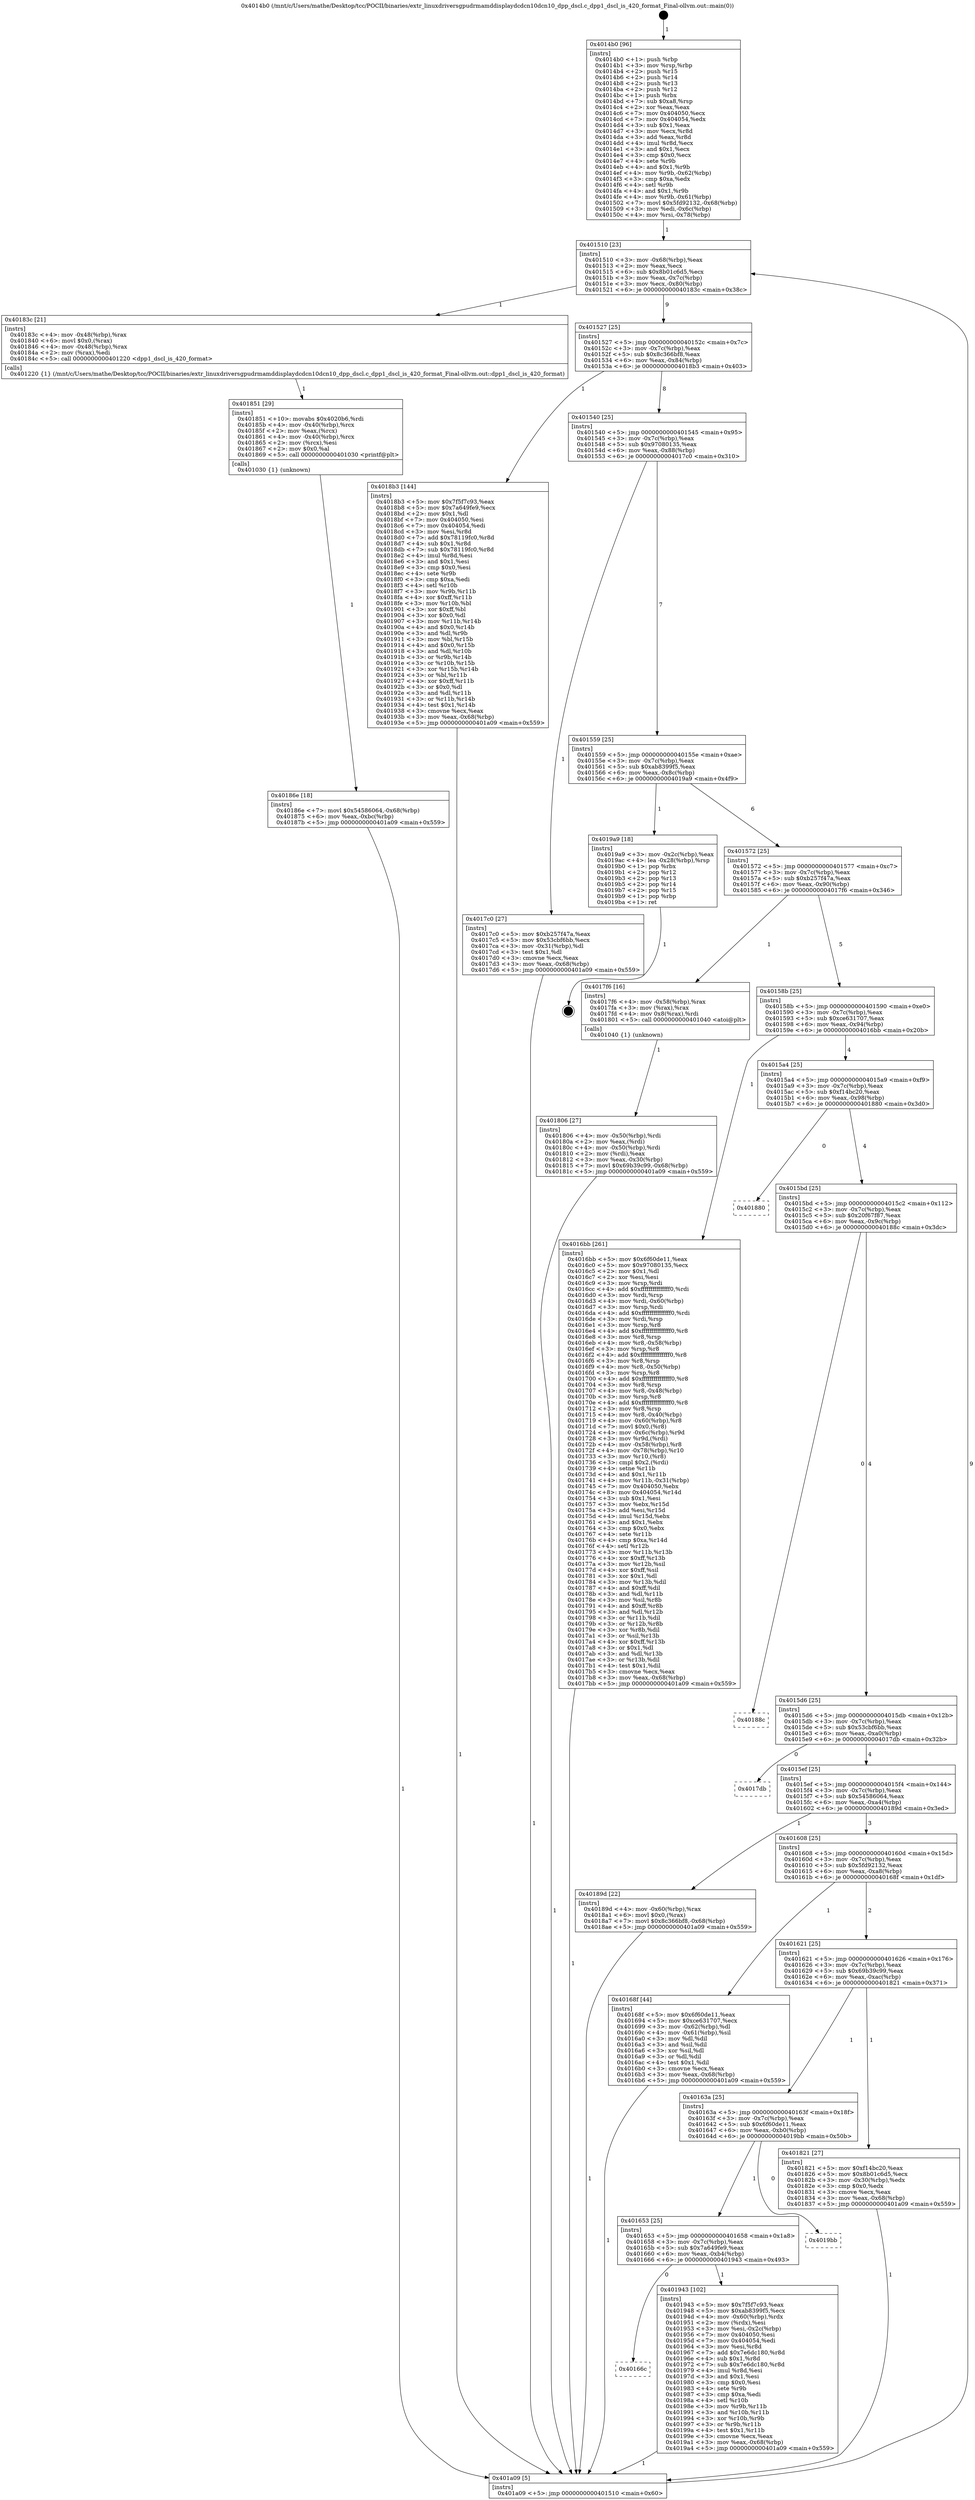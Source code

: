 digraph "0x4014b0" {
  label = "0x4014b0 (/mnt/c/Users/mathe/Desktop/tcc/POCII/binaries/extr_linuxdriversgpudrmamddisplaydcdcn10dcn10_dpp_dscl.c_dpp1_dscl_is_420_format_Final-ollvm.out::main(0))"
  labelloc = "t"
  node[shape=record]

  Entry [label="",width=0.3,height=0.3,shape=circle,fillcolor=black,style=filled]
  "0x401510" [label="{
     0x401510 [23]\l
     | [instrs]\l
     &nbsp;&nbsp;0x401510 \<+3\>: mov -0x68(%rbp),%eax\l
     &nbsp;&nbsp;0x401513 \<+2\>: mov %eax,%ecx\l
     &nbsp;&nbsp;0x401515 \<+6\>: sub $0x8b01c6d5,%ecx\l
     &nbsp;&nbsp;0x40151b \<+3\>: mov %eax,-0x7c(%rbp)\l
     &nbsp;&nbsp;0x40151e \<+3\>: mov %ecx,-0x80(%rbp)\l
     &nbsp;&nbsp;0x401521 \<+6\>: je 000000000040183c \<main+0x38c\>\l
  }"]
  "0x40183c" [label="{
     0x40183c [21]\l
     | [instrs]\l
     &nbsp;&nbsp;0x40183c \<+4\>: mov -0x48(%rbp),%rax\l
     &nbsp;&nbsp;0x401840 \<+6\>: movl $0x0,(%rax)\l
     &nbsp;&nbsp;0x401846 \<+4\>: mov -0x48(%rbp),%rax\l
     &nbsp;&nbsp;0x40184a \<+2\>: mov (%rax),%edi\l
     &nbsp;&nbsp;0x40184c \<+5\>: call 0000000000401220 \<dpp1_dscl_is_420_format\>\l
     | [calls]\l
     &nbsp;&nbsp;0x401220 \{1\} (/mnt/c/Users/mathe/Desktop/tcc/POCII/binaries/extr_linuxdriversgpudrmamddisplaydcdcn10dcn10_dpp_dscl.c_dpp1_dscl_is_420_format_Final-ollvm.out::dpp1_dscl_is_420_format)\l
  }"]
  "0x401527" [label="{
     0x401527 [25]\l
     | [instrs]\l
     &nbsp;&nbsp;0x401527 \<+5\>: jmp 000000000040152c \<main+0x7c\>\l
     &nbsp;&nbsp;0x40152c \<+3\>: mov -0x7c(%rbp),%eax\l
     &nbsp;&nbsp;0x40152f \<+5\>: sub $0x8c366bf8,%eax\l
     &nbsp;&nbsp;0x401534 \<+6\>: mov %eax,-0x84(%rbp)\l
     &nbsp;&nbsp;0x40153a \<+6\>: je 00000000004018b3 \<main+0x403\>\l
  }"]
  Exit [label="",width=0.3,height=0.3,shape=circle,fillcolor=black,style=filled,peripheries=2]
  "0x4018b3" [label="{
     0x4018b3 [144]\l
     | [instrs]\l
     &nbsp;&nbsp;0x4018b3 \<+5\>: mov $0x7f5f7c93,%eax\l
     &nbsp;&nbsp;0x4018b8 \<+5\>: mov $0x7a649fe9,%ecx\l
     &nbsp;&nbsp;0x4018bd \<+2\>: mov $0x1,%dl\l
     &nbsp;&nbsp;0x4018bf \<+7\>: mov 0x404050,%esi\l
     &nbsp;&nbsp;0x4018c6 \<+7\>: mov 0x404054,%edi\l
     &nbsp;&nbsp;0x4018cd \<+3\>: mov %esi,%r8d\l
     &nbsp;&nbsp;0x4018d0 \<+7\>: add $0x78119fc0,%r8d\l
     &nbsp;&nbsp;0x4018d7 \<+4\>: sub $0x1,%r8d\l
     &nbsp;&nbsp;0x4018db \<+7\>: sub $0x78119fc0,%r8d\l
     &nbsp;&nbsp;0x4018e2 \<+4\>: imul %r8d,%esi\l
     &nbsp;&nbsp;0x4018e6 \<+3\>: and $0x1,%esi\l
     &nbsp;&nbsp;0x4018e9 \<+3\>: cmp $0x0,%esi\l
     &nbsp;&nbsp;0x4018ec \<+4\>: sete %r9b\l
     &nbsp;&nbsp;0x4018f0 \<+3\>: cmp $0xa,%edi\l
     &nbsp;&nbsp;0x4018f3 \<+4\>: setl %r10b\l
     &nbsp;&nbsp;0x4018f7 \<+3\>: mov %r9b,%r11b\l
     &nbsp;&nbsp;0x4018fa \<+4\>: xor $0xff,%r11b\l
     &nbsp;&nbsp;0x4018fe \<+3\>: mov %r10b,%bl\l
     &nbsp;&nbsp;0x401901 \<+3\>: xor $0xff,%bl\l
     &nbsp;&nbsp;0x401904 \<+3\>: xor $0x0,%dl\l
     &nbsp;&nbsp;0x401907 \<+3\>: mov %r11b,%r14b\l
     &nbsp;&nbsp;0x40190a \<+4\>: and $0x0,%r14b\l
     &nbsp;&nbsp;0x40190e \<+3\>: and %dl,%r9b\l
     &nbsp;&nbsp;0x401911 \<+3\>: mov %bl,%r15b\l
     &nbsp;&nbsp;0x401914 \<+4\>: and $0x0,%r15b\l
     &nbsp;&nbsp;0x401918 \<+3\>: and %dl,%r10b\l
     &nbsp;&nbsp;0x40191b \<+3\>: or %r9b,%r14b\l
     &nbsp;&nbsp;0x40191e \<+3\>: or %r10b,%r15b\l
     &nbsp;&nbsp;0x401921 \<+3\>: xor %r15b,%r14b\l
     &nbsp;&nbsp;0x401924 \<+3\>: or %bl,%r11b\l
     &nbsp;&nbsp;0x401927 \<+4\>: xor $0xff,%r11b\l
     &nbsp;&nbsp;0x40192b \<+3\>: or $0x0,%dl\l
     &nbsp;&nbsp;0x40192e \<+3\>: and %dl,%r11b\l
     &nbsp;&nbsp;0x401931 \<+3\>: or %r11b,%r14b\l
     &nbsp;&nbsp;0x401934 \<+4\>: test $0x1,%r14b\l
     &nbsp;&nbsp;0x401938 \<+3\>: cmovne %ecx,%eax\l
     &nbsp;&nbsp;0x40193b \<+3\>: mov %eax,-0x68(%rbp)\l
     &nbsp;&nbsp;0x40193e \<+5\>: jmp 0000000000401a09 \<main+0x559\>\l
  }"]
  "0x401540" [label="{
     0x401540 [25]\l
     | [instrs]\l
     &nbsp;&nbsp;0x401540 \<+5\>: jmp 0000000000401545 \<main+0x95\>\l
     &nbsp;&nbsp;0x401545 \<+3\>: mov -0x7c(%rbp),%eax\l
     &nbsp;&nbsp;0x401548 \<+5\>: sub $0x97080135,%eax\l
     &nbsp;&nbsp;0x40154d \<+6\>: mov %eax,-0x88(%rbp)\l
     &nbsp;&nbsp;0x401553 \<+6\>: je 00000000004017c0 \<main+0x310\>\l
  }"]
  "0x40166c" [label="{
     0x40166c\l
  }", style=dashed]
  "0x4017c0" [label="{
     0x4017c0 [27]\l
     | [instrs]\l
     &nbsp;&nbsp;0x4017c0 \<+5\>: mov $0xb257f47a,%eax\l
     &nbsp;&nbsp;0x4017c5 \<+5\>: mov $0x53cbf6bb,%ecx\l
     &nbsp;&nbsp;0x4017ca \<+3\>: mov -0x31(%rbp),%dl\l
     &nbsp;&nbsp;0x4017cd \<+3\>: test $0x1,%dl\l
     &nbsp;&nbsp;0x4017d0 \<+3\>: cmovne %ecx,%eax\l
     &nbsp;&nbsp;0x4017d3 \<+3\>: mov %eax,-0x68(%rbp)\l
     &nbsp;&nbsp;0x4017d6 \<+5\>: jmp 0000000000401a09 \<main+0x559\>\l
  }"]
  "0x401559" [label="{
     0x401559 [25]\l
     | [instrs]\l
     &nbsp;&nbsp;0x401559 \<+5\>: jmp 000000000040155e \<main+0xae\>\l
     &nbsp;&nbsp;0x40155e \<+3\>: mov -0x7c(%rbp),%eax\l
     &nbsp;&nbsp;0x401561 \<+5\>: sub $0xab8399f5,%eax\l
     &nbsp;&nbsp;0x401566 \<+6\>: mov %eax,-0x8c(%rbp)\l
     &nbsp;&nbsp;0x40156c \<+6\>: je 00000000004019a9 \<main+0x4f9\>\l
  }"]
  "0x401943" [label="{
     0x401943 [102]\l
     | [instrs]\l
     &nbsp;&nbsp;0x401943 \<+5\>: mov $0x7f5f7c93,%eax\l
     &nbsp;&nbsp;0x401948 \<+5\>: mov $0xab8399f5,%ecx\l
     &nbsp;&nbsp;0x40194d \<+4\>: mov -0x60(%rbp),%rdx\l
     &nbsp;&nbsp;0x401951 \<+2\>: mov (%rdx),%esi\l
     &nbsp;&nbsp;0x401953 \<+3\>: mov %esi,-0x2c(%rbp)\l
     &nbsp;&nbsp;0x401956 \<+7\>: mov 0x404050,%esi\l
     &nbsp;&nbsp;0x40195d \<+7\>: mov 0x404054,%edi\l
     &nbsp;&nbsp;0x401964 \<+3\>: mov %esi,%r8d\l
     &nbsp;&nbsp;0x401967 \<+7\>: add $0x7e6dc180,%r8d\l
     &nbsp;&nbsp;0x40196e \<+4\>: sub $0x1,%r8d\l
     &nbsp;&nbsp;0x401972 \<+7\>: sub $0x7e6dc180,%r8d\l
     &nbsp;&nbsp;0x401979 \<+4\>: imul %r8d,%esi\l
     &nbsp;&nbsp;0x40197d \<+3\>: and $0x1,%esi\l
     &nbsp;&nbsp;0x401980 \<+3\>: cmp $0x0,%esi\l
     &nbsp;&nbsp;0x401983 \<+4\>: sete %r9b\l
     &nbsp;&nbsp;0x401987 \<+3\>: cmp $0xa,%edi\l
     &nbsp;&nbsp;0x40198a \<+4\>: setl %r10b\l
     &nbsp;&nbsp;0x40198e \<+3\>: mov %r9b,%r11b\l
     &nbsp;&nbsp;0x401991 \<+3\>: and %r10b,%r11b\l
     &nbsp;&nbsp;0x401994 \<+3\>: xor %r10b,%r9b\l
     &nbsp;&nbsp;0x401997 \<+3\>: or %r9b,%r11b\l
     &nbsp;&nbsp;0x40199a \<+4\>: test $0x1,%r11b\l
     &nbsp;&nbsp;0x40199e \<+3\>: cmovne %ecx,%eax\l
     &nbsp;&nbsp;0x4019a1 \<+3\>: mov %eax,-0x68(%rbp)\l
     &nbsp;&nbsp;0x4019a4 \<+5\>: jmp 0000000000401a09 \<main+0x559\>\l
  }"]
  "0x4019a9" [label="{
     0x4019a9 [18]\l
     | [instrs]\l
     &nbsp;&nbsp;0x4019a9 \<+3\>: mov -0x2c(%rbp),%eax\l
     &nbsp;&nbsp;0x4019ac \<+4\>: lea -0x28(%rbp),%rsp\l
     &nbsp;&nbsp;0x4019b0 \<+1\>: pop %rbx\l
     &nbsp;&nbsp;0x4019b1 \<+2\>: pop %r12\l
     &nbsp;&nbsp;0x4019b3 \<+2\>: pop %r13\l
     &nbsp;&nbsp;0x4019b5 \<+2\>: pop %r14\l
     &nbsp;&nbsp;0x4019b7 \<+2\>: pop %r15\l
     &nbsp;&nbsp;0x4019b9 \<+1\>: pop %rbp\l
     &nbsp;&nbsp;0x4019ba \<+1\>: ret\l
  }"]
  "0x401572" [label="{
     0x401572 [25]\l
     | [instrs]\l
     &nbsp;&nbsp;0x401572 \<+5\>: jmp 0000000000401577 \<main+0xc7\>\l
     &nbsp;&nbsp;0x401577 \<+3\>: mov -0x7c(%rbp),%eax\l
     &nbsp;&nbsp;0x40157a \<+5\>: sub $0xb257f47a,%eax\l
     &nbsp;&nbsp;0x40157f \<+6\>: mov %eax,-0x90(%rbp)\l
     &nbsp;&nbsp;0x401585 \<+6\>: je 00000000004017f6 \<main+0x346\>\l
  }"]
  "0x401653" [label="{
     0x401653 [25]\l
     | [instrs]\l
     &nbsp;&nbsp;0x401653 \<+5\>: jmp 0000000000401658 \<main+0x1a8\>\l
     &nbsp;&nbsp;0x401658 \<+3\>: mov -0x7c(%rbp),%eax\l
     &nbsp;&nbsp;0x40165b \<+5\>: sub $0x7a649fe9,%eax\l
     &nbsp;&nbsp;0x401660 \<+6\>: mov %eax,-0xb4(%rbp)\l
     &nbsp;&nbsp;0x401666 \<+6\>: je 0000000000401943 \<main+0x493\>\l
  }"]
  "0x4017f6" [label="{
     0x4017f6 [16]\l
     | [instrs]\l
     &nbsp;&nbsp;0x4017f6 \<+4\>: mov -0x58(%rbp),%rax\l
     &nbsp;&nbsp;0x4017fa \<+3\>: mov (%rax),%rax\l
     &nbsp;&nbsp;0x4017fd \<+4\>: mov 0x8(%rax),%rdi\l
     &nbsp;&nbsp;0x401801 \<+5\>: call 0000000000401040 \<atoi@plt\>\l
     | [calls]\l
     &nbsp;&nbsp;0x401040 \{1\} (unknown)\l
  }"]
  "0x40158b" [label="{
     0x40158b [25]\l
     | [instrs]\l
     &nbsp;&nbsp;0x40158b \<+5\>: jmp 0000000000401590 \<main+0xe0\>\l
     &nbsp;&nbsp;0x401590 \<+3\>: mov -0x7c(%rbp),%eax\l
     &nbsp;&nbsp;0x401593 \<+5\>: sub $0xce631707,%eax\l
     &nbsp;&nbsp;0x401598 \<+6\>: mov %eax,-0x94(%rbp)\l
     &nbsp;&nbsp;0x40159e \<+6\>: je 00000000004016bb \<main+0x20b\>\l
  }"]
  "0x4019bb" [label="{
     0x4019bb\l
  }", style=dashed]
  "0x4016bb" [label="{
     0x4016bb [261]\l
     | [instrs]\l
     &nbsp;&nbsp;0x4016bb \<+5\>: mov $0x6f60de11,%eax\l
     &nbsp;&nbsp;0x4016c0 \<+5\>: mov $0x97080135,%ecx\l
     &nbsp;&nbsp;0x4016c5 \<+2\>: mov $0x1,%dl\l
     &nbsp;&nbsp;0x4016c7 \<+2\>: xor %esi,%esi\l
     &nbsp;&nbsp;0x4016c9 \<+3\>: mov %rsp,%rdi\l
     &nbsp;&nbsp;0x4016cc \<+4\>: add $0xfffffffffffffff0,%rdi\l
     &nbsp;&nbsp;0x4016d0 \<+3\>: mov %rdi,%rsp\l
     &nbsp;&nbsp;0x4016d3 \<+4\>: mov %rdi,-0x60(%rbp)\l
     &nbsp;&nbsp;0x4016d7 \<+3\>: mov %rsp,%rdi\l
     &nbsp;&nbsp;0x4016da \<+4\>: add $0xfffffffffffffff0,%rdi\l
     &nbsp;&nbsp;0x4016de \<+3\>: mov %rdi,%rsp\l
     &nbsp;&nbsp;0x4016e1 \<+3\>: mov %rsp,%r8\l
     &nbsp;&nbsp;0x4016e4 \<+4\>: add $0xfffffffffffffff0,%r8\l
     &nbsp;&nbsp;0x4016e8 \<+3\>: mov %r8,%rsp\l
     &nbsp;&nbsp;0x4016eb \<+4\>: mov %r8,-0x58(%rbp)\l
     &nbsp;&nbsp;0x4016ef \<+3\>: mov %rsp,%r8\l
     &nbsp;&nbsp;0x4016f2 \<+4\>: add $0xfffffffffffffff0,%r8\l
     &nbsp;&nbsp;0x4016f6 \<+3\>: mov %r8,%rsp\l
     &nbsp;&nbsp;0x4016f9 \<+4\>: mov %r8,-0x50(%rbp)\l
     &nbsp;&nbsp;0x4016fd \<+3\>: mov %rsp,%r8\l
     &nbsp;&nbsp;0x401700 \<+4\>: add $0xfffffffffffffff0,%r8\l
     &nbsp;&nbsp;0x401704 \<+3\>: mov %r8,%rsp\l
     &nbsp;&nbsp;0x401707 \<+4\>: mov %r8,-0x48(%rbp)\l
     &nbsp;&nbsp;0x40170b \<+3\>: mov %rsp,%r8\l
     &nbsp;&nbsp;0x40170e \<+4\>: add $0xfffffffffffffff0,%r8\l
     &nbsp;&nbsp;0x401712 \<+3\>: mov %r8,%rsp\l
     &nbsp;&nbsp;0x401715 \<+4\>: mov %r8,-0x40(%rbp)\l
     &nbsp;&nbsp;0x401719 \<+4\>: mov -0x60(%rbp),%r8\l
     &nbsp;&nbsp;0x40171d \<+7\>: movl $0x0,(%r8)\l
     &nbsp;&nbsp;0x401724 \<+4\>: mov -0x6c(%rbp),%r9d\l
     &nbsp;&nbsp;0x401728 \<+3\>: mov %r9d,(%rdi)\l
     &nbsp;&nbsp;0x40172b \<+4\>: mov -0x58(%rbp),%r8\l
     &nbsp;&nbsp;0x40172f \<+4\>: mov -0x78(%rbp),%r10\l
     &nbsp;&nbsp;0x401733 \<+3\>: mov %r10,(%r8)\l
     &nbsp;&nbsp;0x401736 \<+3\>: cmpl $0x2,(%rdi)\l
     &nbsp;&nbsp;0x401739 \<+4\>: setne %r11b\l
     &nbsp;&nbsp;0x40173d \<+4\>: and $0x1,%r11b\l
     &nbsp;&nbsp;0x401741 \<+4\>: mov %r11b,-0x31(%rbp)\l
     &nbsp;&nbsp;0x401745 \<+7\>: mov 0x404050,%ebx\l
     &nbsp;&nbsp;0x40174c \<+8\>: mov 0x404054,%r14d\l
     &nbsp;&nbsp;0x401754 \<+3\>: sub $0x1,%esi\l
     &nbsp;&nbsp;0x401757 \<+3\>: mov %ebx,%r15d\l
     &nbsp;&nbsp;0x40175a \<+3\>: add %esi,%r15d\l
     &nbsp;&nbsp;0x40175d \<+4\>: imul %r15d,%ebx\l
     &nbsp;&nbsp;0x401761 \<+3\>: and $0x1,%ebx\l
     &nbsp;&nbsp;0x401764 \<+3\>: cmp $0x0,%ebx\l
     &nbsp;&nbsp;0x401767 \<+4\>: sete %r11b\l
     &nbsp;&nbsp;0x40176b \<+4\>: cmp $0xa,%r14d\l
     &nbsp;&nbsp;0x40176f \<+4\>: setl %r12b\l
     &nbsp;&nbsp;0x401773 \<+3\>: mov %r11b,%r13b\l
     &nbsp;&nbsp;0x401776 \<+4\>: xor $0xff,%r13b\l
     &nbsp;&nbsp;0x40177a \<+3\>: mov %r12b,%sil\l
     &nbsp;&nbsp;0x40177d \<+4\>: xor $0xff,%sil\l
     &nbsp;&nbsp;0x401781 \<+3\>: xor $0x1,%dl\l
     &nbsp;&nbsp;0x401784 \<+3\>: mov %r13b,%dil\l
     &nbsp;&nbsp;0x401787 \<+4\>: and $0xff,%dil\l
     &nbsp;&nbsp;0x40178b \<+3\>: and %dl,%r11b\l
     &nbsp;&nbsp;0x40178e \<+3\>: mov %sil,%r8b\l
     &nbsp;&nbsp;0x401791 \<+4\>: and $0xff,%r8b\l
     &nbsp;&nbsp;0x401795 \<+3\>: and %dl,%r12b\l
     &nbsp;&nbsp;0x401798 \<+3\>: or %r11b,%dil\l
     &nbsp;&nbsp;0x40179b \<+3\>: or %r12b,%r8b\l
     &nbsp;&nbsp;0x40179e \<+3\>: xor %r8b,%dil\l
     &nbsp;&nbsp;0x4017a1 \<+3\>: or %sil,%r13b\l
     &nbsp;&nbsp;0x4017a4 \<+4\>: xor $0xff,%r13b\l
     &nbsp;&nbsp;0x4017a8 \<+3\>: or $0x1,%dl\l
     &nbsp;&nbsp;0x4017ab \<+3\>: and %dl,%r13b\l
     &nbsp;&nbsp;0x4017ae \<+3\>: or %r13b,%dil\l
     &nbsp;&nbsp;0x4017b1 \<+4\>: test $0x1,%dil\l
     &nbsp;&nbsp;0x4017b5 \<+3\>: cmovne %ecx,%eax\l
     &nbsp;&nbsp;0x4017b8 \<+3\>: mov %eax,-0x68(%rbp)\l
     &nbsp;&nbsp;0x4017bb \<+5\>: jmp 0000000000401a09 \<main+0x559\>\l
  }"]
  "0x4015a4" [label="{
     0x4015a4 [25]\l
     | [instrs]\l
     &nbsp;&nbsp;0x4015a4 \<+5\>: jmp 00000000004015a9 \<main+0xf9\>\l
     &nbsp;&nbsp;0x4015a9 \<+3\>: mov -0x7c(%rbp),%eax\l
     &nbsp;&nbsp;0x4015ac \<+5\>: sub $0xf14bc20,%eax\l
     &nbsp;&nbsp;0x4015b1 \<+6\>: mov %eax,-0x98(%rbp)\l
     &nbsp;&nbsp;0x4015b7 \<+6\>: je 0000000000401880 \<main+0x3d0\>\l
  }"]
  "0x40186e" [label="{
     0x40186e [18]\l
     | [instrs]\l
     &nbsp;&nbsp;0x40186e \<+7\>: movl $0x54586064,-0x68(%rbp)\l
     &nbsp;&nbsp;0x401875 \<+6\>: mov %eax,-0xbc(%rbp)\l
     &nbsp;&nbsp;0x40187b \<+5\>: jmp 0000000000401a09 \<main+0x559\>\l
  }"]
  "0x401880" [label="{
     0x401880\l
  }", style=dashed]
  "0x4015bd" [label="{
     0x4015bd [25]\l
     | [instrs]\l
     &nbsp;&nbsp;0x4015bd \<+5\>: jmp 00000000004015c2 \<main+0x112\>\l
     &nbsp;&nbsp;0x4015c2 \<+3\>: mov -0x7c(%rbp),%eax\l
     &nbsp;&nbsp;0x4015c5 \<+5\>: sub $0x20f67f87,%eax\l
     &nbsp;&nbsp;0x4015ca \<+6\>: mov %eax,-0x9c(%rbp)\l
     &nbsp;&nbsp;0x4015d0 \<+6\>: je 000000000040188c \<main+0x3dc\>\l
  }"]
  "0x401851" [label="{
     0x401851 [29]\l
     | [instrs]\l
     &nbsp;&nbsp;0x401851 \<+10\>: movabs $0x4020b6,%rdi\l
     &nbsp;&nbsp;0x40185b \<+4\>: mov -0x40(%rbp),%rcx\l
     &nbsp;&nbsp;0x40185f \<+2\>: mov %eax,(%rcx)\l
     &nbsp;&nbsp;0x401861 \<+4\>: mov -0x40(%rbp),%rcx\l
     &nbsp;&nbsp;0x401865 \<+2\>: mov (%rcx),%esi\l
     &nbsp;&nbsp;0x401867 \<+2\>: mov $0x0,%al\l
     &nbsp;&nbsp;0x401869 \<+5\>: call 0000000000401030 \<printf@plt\>\l
     | [calls]\l
     &nbsp;&nbsp;0x401030 \{1\} (unknown)\l
  }"]
  "0x40188c" [label="{
     0x40188c\l
  }", style=dashed]
  "0x4015d6" [label="{
     0x4015d6 [25]\l
     | [instrs]\l
     &nbsp;&nbsp;0x4015d6 \<+5\>: jmp 00000000004015db \<main+0x12b\>\l
     &nbsp;&nbsp;0x4015db \<+3\>: mov -0x7c(%rbp),%eax\l
     &nbsp;&nbsp;0x4015de \<+5\>: sub $0x53cbf6bb,%eax\l
     &nbsp;&nbsp;0x4015e3 \<+6\>: mov %eax,-0xa0(%rbp)\l
     &nbsp;&nbsp;0x4015e9 \<+6\>: je 00000000004017db \<main+0x32b\>\l
  }"]
  "0x40163a" [label="{
     0x40163a [25]\l
     | [instrs]\l
     &nbsp;&nbsp;0x40163a \<+5\>: jmp 000000000040163f \<main+0x18f\>\l
     &nbsp;&nbsp;0x40163f \<+3\>: mov -0x7c(%rbp),%eax\l
     &nbsp;&nbsp;0x401642 \<+5\>: sub $0x6f60de11,%eax\l
     &nbsp;&nbsp;0x401647 \<+6\>: mov %eax,-0xb0(%rbp)\l
     &nbsp;&nbsp;0x40164d \<+6\>: je 00000000004019bb \<main+0x50b\>\l
  }"]
  "0x4017db" [label="{
     0x4017db\l
  }", style=dashed]
  "0x4015ef" [label="{
     0x4015ef [25]\l
     | [instrs]\l
     &nbsp;&nbsp;0x4015ef \<+5\>: jmp 00000000004015f4 \<main+0x144\>\l
     &nbsp;&nbsp;0x4015f4 \<+3\>: mov -0x7c(%rbp),%eax\l
     &nbsp;&nbsp;0x4015f7 \<+5\>: sub $0x54586064,%eax\l
     &nbsp;&nbsp;0x4015fc \<+6\>: mov %eax,-0xa4(%rbp)\l
     &nbsp;&nbsp;0x401602 \<+6\>: je 000000000040189d \<main+0x3ed\>\l
  }"]
  "0x401821" [label="{
     0x401821 [27]\l
     | [instrs]\l
     &nbsp;&nbsp;0x401821 \<+5\>: mov $0xf14bc20,%eax\l
     &nbsp;&nbsp;0x401826 \<+5\>: mov $0x8b01c6d5,%ecx\l
     &nbsp;&nbsp;0x40182b \<+3\>: mov -0x30(%rbp),%edx\l
     &nbsp;&nbsp;0x40182e \<+3\>: cmp $0x0,%edx\l
     &nbsp;&nbsp;0x401831 \<+3\>: cmove %ecx,%eax\l
     &nbsp;&nbsp;0x401834 \<+3\>: mov %eax,-0x68(%rbp)\l
     &nbsp;&nbsp;0x401837 \<+5\>: jmp 0000000000401a09 \<main+0x559\>\l
  }"]
  "0x40189d" [label="{
     0x40189d [22]\l
     | [instrs]\l
     &nbsp;&nbsp;0x40189d \<+4\>: mov -0x60(%rbp),%rax\l
     &nbsp;&nbsp;0x4018a1 \<+6\>: movl $0x0,(%rax)\l
     &nbsp;&nbsp;0x4018a7 \<+7\>: movl $0x8c366bf8,-0x68(%rbp)\l
     &nbsp;&nbsp;0x4018ae \<+5\>: jmp 0000000000401a09 \<main+0x559\>\l
  }"]
  "0x401608" [label="{
     0x401608 [25]\l
     | [instrs]\l
     &nbsp;&nbsp;0x401608 \<+5\>: jmp 000000000040160d \<main+0x15d\>\l
     &nbsp;&nbsp;0x40160d \<+3\>: mov -0x7c(%rbp),%eax\l
     &nbsp;&nbsp;0x401610 \<+5\>: sub $0x5fd92132,%eax\l
     &nbsp;&nbsp;0x401615 \<+6\>: mov %eax,-0xa8(%rbp)\l
     &nbsp;&nbsp;0x40161b \<+6\>: je 000000000040168f \<main+0x1df\>\l
  }"]
  "0x401806" [label="{
     0x401806 [27]\l
     | [instrs]\l
     &nbsp;&nbsp;0x401806 \<+4\>: mov -0x50(%rbp),%rdi\l
     &nbsp;&nbsp;0x40180a \<+2\>: mov %eax,(%rdi)\l
     &nbsp;&nbsp;0x40180c \<+4\>: mov -0x50(%rbp),%rdi\l
     &nbsp;&nbsp;0x401810 \<+2\>: mov (%rdi),%eax\l
     &nbsp;&nbsp;0x401812 \<+3\>: mov %eax,-0x30(%rbp)\l
     &nbsp;&nbsp;0x401815 \<+7\>: movl $0x69b39c99,-0x68(%rbp)\l
     &nbsp;&nbsp;0x40181c \<+5\>: jmp 0000000000401a09 \<main+0x559\>\l
  }"]
  "0x40168f" [label="{
     0x40168f [44]\l
     | [instrs]\l
     &nbsp;&nbsp;0x40168f \<+5\>: mov $0x6f60de11,%eax\l
     &nbsp;&nbsp;0x401694 \<+5\>: mov $0xce631707,%ecx\l
     &nbsp;&nbsp;0x401699 \<+3\>: mov -0x62(%rbp),%dl\l
     &nbsp;&nbsp;0x40169c \<+4\>: mov -0x61(%rbp),%sil\l
     &nbsp;&nbsp;0x4016a0 \<+3\>: mov %dl,%dil\l
     &nbsp;&nbsp;0x4016a3 \<+3\>: and %sil,%dil\l
     &nbsp;&nbsp;0x4016a6 \<+3\>: xor %sil,%dl\l
     &nbsp;&nbsp;0x4016a9 \<+3\>: or %dl,%dil\l
     &nbsp;&nbsp;0x4016ac \<+4\>: test $0x1,%dil\l
     &nbsp;&nbsp;0x4016b0 \<+3\>: cmovne %ecx,%eax\l
     &nbsp;&nbsp;0x4016b3 \<+3\>: mov %eax,-0x68(%rbp)\l
     &nbsp;&nbsp;0x4016b6 \<+5\>: jmp 0000000000401a09 \<main+0x559\>\l
  }"]
  "0x401621" [label="{
     0x401621 [25]\l
     | [instrs]\l
     &nbsp;&nbsp;0x401621 \<+5\>: jmp 0000000000401626 \<main+0x176\>\l
     &nbsp;&nbsp;0x401626 \<+3\>: mov -0x7c(%rbp),%eax\l
     &nbsp;&nbsp;0x401629 \<+5\>: sub $0x69b39c99,%eax\l
     &nbsp;&nbsp;0x40162e \<+6\>: mov %eax,-0xac(%rbp)\l
     &nbsp;&nbsp;0x401634 \<+6\>: je 0000000000401821 \<main+0x371\>\l
  }"]
  "0x401a09" [label="{
     0x401a09 [5]\l
     | [instrs]\l
     &nbsp;&nbsp;0x401a09 \<+5\>: jmp 0000000000401510 \<main+0x60\>\l
  }"]
  "0x4014b0" [label="{
     0x4014b0 [96]\l
     | [instrs]\l
     &nbsp;&nbsp;0x4014b0 \<+1\>: push %rbp\l
     &nbsp;&nbsp;0x4014b1 \<+3\>: mov %rsp,%rbp\l
     &nbsp;&nbsp;0x4014b4 \<+2\>: push %r15\l
     &nbsp;&nbsp;0x4014b6 \<+2\>: push %r14\l
     &nbsp;&nbsp;0x4014b8 \<+2\>: push %r13\l
     &nbsp;&nbsp;0x4014ba \<+2\>: push %r12\l
     &nbsp;&nbsp;0x4014bc \<+1\>: push %rbx\l
     &nbsp;&nbsp;0x4014bd \<+7\>: sub $0xa8,%rsp\l
     &nbsp;&nbsp;0x4014c4 \<+2\>: xor %eax,%eax\l
     &nbsp;&nbsp;0x4014c6 \<+7\>: mov 0x404050,%ecx\l
     &nbsp;&nbsp;0x4014cd \<+7\>: mov 0x404054,%edx\l
     &nbsp;&nbsp;0x4014d4 \<+3\>: sub $0x1,%eax\l
     &nbsp;&nbsp;0x4014d7 \<+3\>: mov %ecx,%r8d\l
     &nbsp;&nbsp;0x4014da \<+3\>: add %eax,%r8d\l
     &nbsp;&nbsp;0x4014dd \<+4\>: imul %r8d,%ecx\l
     &nbsp;&nbsp;0x4014e1 \<+3\>: and $0x1,%ecx\l
     &nbsp;&nbsp;0x4014e4 \<+3\>: cmp $0x0,%ecx\l
     &nbsp;&nbsp;0x4014e7 \<+4\>: sete %r9b\l
     &nbsp;&nbsp;0x4014eb \<+4\>: and $0x1,%r9b\l
     &nbsp;&nbsp;0x4014ef \<+4\>: mov %r9b,-0x62(%rbp)\l
     &nbsp;&nbsp;0x4014f3 \<+3\>: cmp $0xa,%edx\l
     &nbsp;&nbsp;0x4014f6 \<+4\>: setl %r9b\l
     &nbsp;&nbsp;0x4014fa \<+4\>: and $0x1,%r9b\l
     &nbsp;&nbsp;0x4014fe \<+4\>: mov %r9b,-0x61(%rbp)\l
     &nbsp;&nbsp;0x401502 \<+7\>: movl $0x5fd92132,-0x68(%rbp)\l
     &nbsp;&nbsp;0x401509 \<+3\>: mov %edi,-0x6c(%rbp)\l
     &nbsp;&nbsp;0x40150c \<+4\>: mov %rsi,-0x78(%rbp)\l
  }"]
  Entry -> "0x4014b0" [label=" 1"]
  "0x401510" -> "0x40183c" [label=" 1"]
  "0x401510" -> "0x401527" [label=" 9"]
  "0x4019a9" -> Exit [label=" 1"]
  "0x401527" -> "0x4018b3" [label=" 1"]
  "0x401527" -> "0x401540" [label=" 8"]
  "0x401943" -> "0x401a09" [label=" 1"]
  "0x401540" -> "0x4017c0" [label=" 1"]
  "0x401540" -> "0x401559" [label=" 7"]
  "0x401653" -> "0x40166c" [label=" 0"]
  "0x401559" -> "0x4019a9" [label=" 1"]
  "0x401559" -> "0x401572" [label=" 6"]
  "0x401653" -> "0x401943" [label=" 1"]
  "0x401572" -> "0x4017f6" [label=" 1"]
  "0x401572" -> "0x40158b" [label=" 5"]
  "0x40163a" -> "0x401653" [label=" 1"]
  "0x40158b" -> "0x4016bb" [label=" 1"]
  "0x40158b" -> "0x4015a4" [label=" 4"]
  "0x40163a" -> "0x4019bb" [label=" 0"]
  "0x4015a4" -> "0x401880" [label=" 0"]
  "0x4015a4" -> "0x4015bd" [label=" 4"]
  "0x4018b3" -> "0x401a09" [label=" 1"]
  "0x4015bd" -> "0x40188c" [label=" 0"]
  "0x4015bd" -> "0x4015d6" [label=" 4"]
  "0x40189d" -> "0x401a09" [label=" 1"]
  "0x4015d6" -> "0x4017db" [label=" 0"]
  "0x4015d6" -> "0x4015ef" [label=" 4"]
  "0x40186e" -> "0x401a09" [label=" 1"]
  "0x4015ef" -> "0x40189d" [label=" 1"]
  "0x4015ef" -> "0x401608" [label=" 3"]
  "0x401851" -> "0x40186e" [label=" 1"]
  "0x401608" -> "0x40168f" [label=" 1"]
  "0x401608" -> "0x401621" [label=" 2"]
  "0x40168f" -> "0x401a09" [label=" 1"]
  "0x4014b0" -> "0x401510" [label=" 1"]
  "0x401a09" -> "0x401510" [label=" 9"]
  "0x401821" -> "0x401a09" [label=" 1"]
  "0x4016bb" -> "0x401a09" [label=" 1"]
  "0x4017c0" -> "0x401a09" [label=" 1"]
  "0x4017f6" -> "0x401806" [label=" 1"]
  "0x401806" -> "0x401a09" [label=" 1"]
  "0x40183c" -> "0x401851" [label=" 1"]
  "0x401621" -> "0x401821" [label=" 1"]
  "0x401621" -> "0x40163a" [label=" 1"]
}
